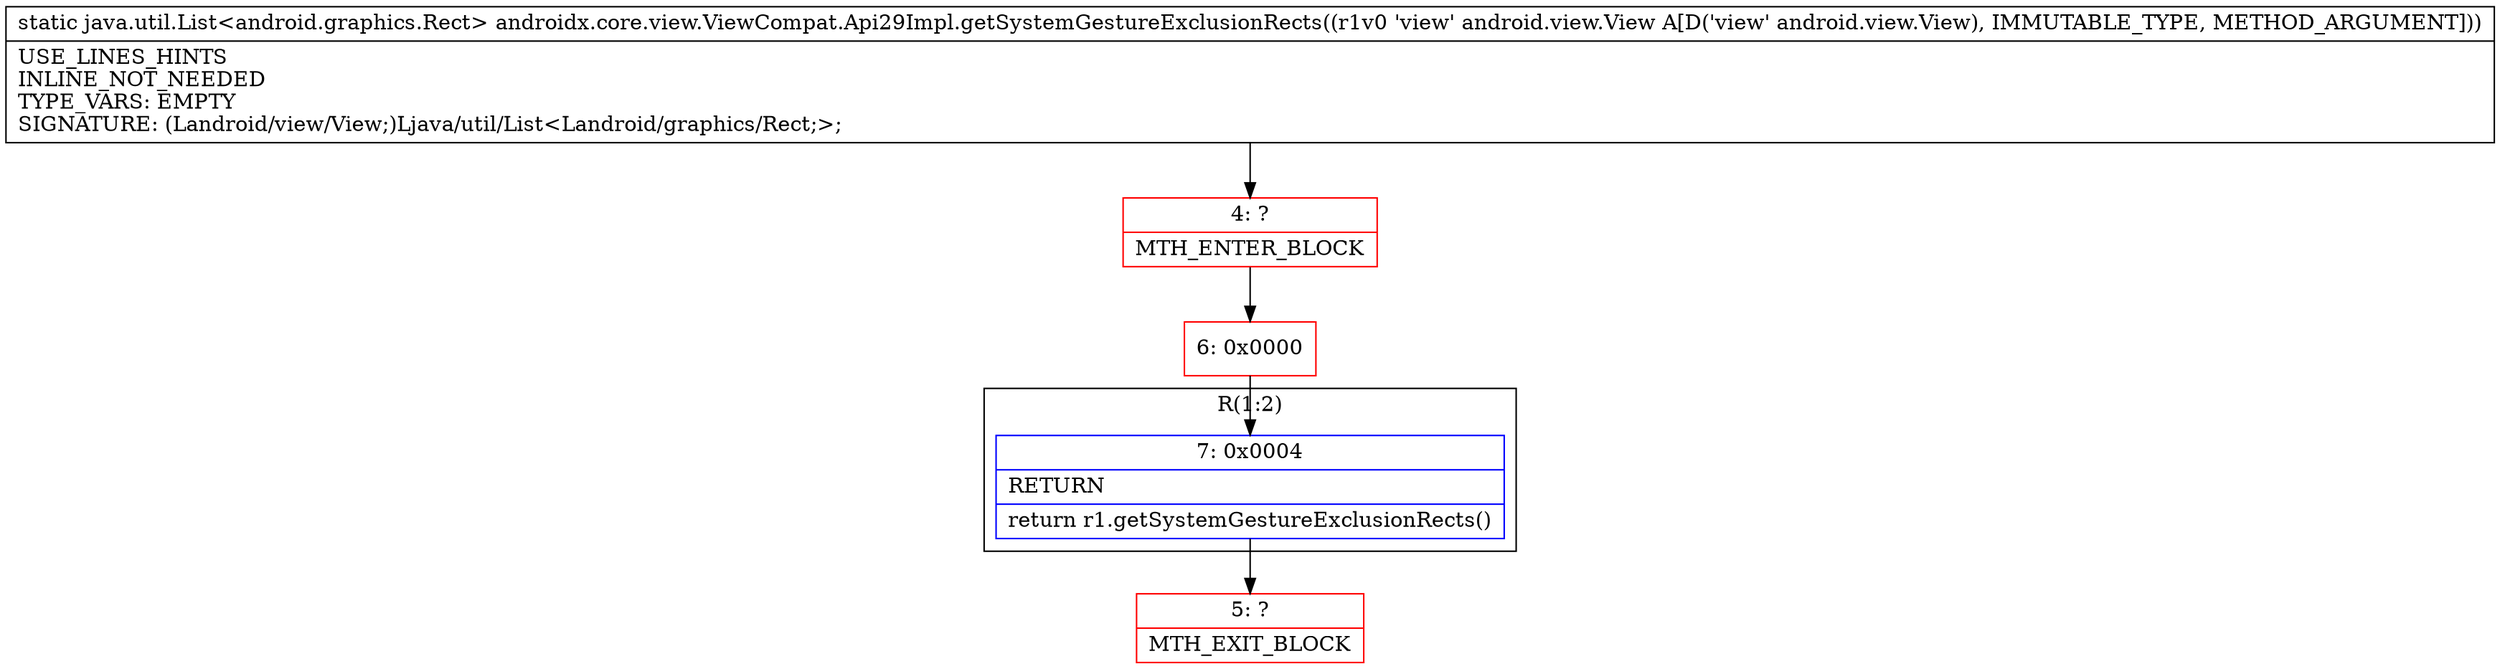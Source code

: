 digraph "CFG forandroidx.core.view.ViewCompat.Api29Impl.getSystemGestureExclusionRects(Landroid\/view\/View;)Ljava\/util\/List;" {
subgraph cluster_Region_425661868 {
label = "R(1:2)";
node [shape=record,color=blue];
Node_7 [shape=record,label="{7\:\ 0x0004|RETURN\l|return r1.getSystemGestureExclusionRects()\l}"];
}
Node_4 [shape=record,color=red,label="{4\:\ ?|MTH_ENTER_BLOCK\l}"];
Node_6 [shape=record,color=red,label="{6\:\ 0x0000}"];
Node_5 [shape=record,color=red,label="{5\:\ ?|MTH_EXIT_BLOCK\l}"];
MethodNode[shape=record,label="{static java.util.List\<android.graphics.Rect\> androidx.core.view.ViewCompat.Api29Impl.getSystemGestureExclusionRects((r1v0 'view' android.view.View A[D('view' android.view.View), IMMUTABLE_TYPE, METHOD_ARGUMENT]))  | USE_LINES_HINTS\lINLINE_NOT_NEEDED\lTYPE_VARS: EMPTY\lSIGNATURE: (Landroid\/view\/View;)Ljava\/util\/List\<Landroid\/graphics\/Rect;\>;\l}"];
MethodNode -> Node_4;Node_7 -> Node_5;
Node_4 -> Node_6;
Node_6 -> Node_7;
}

